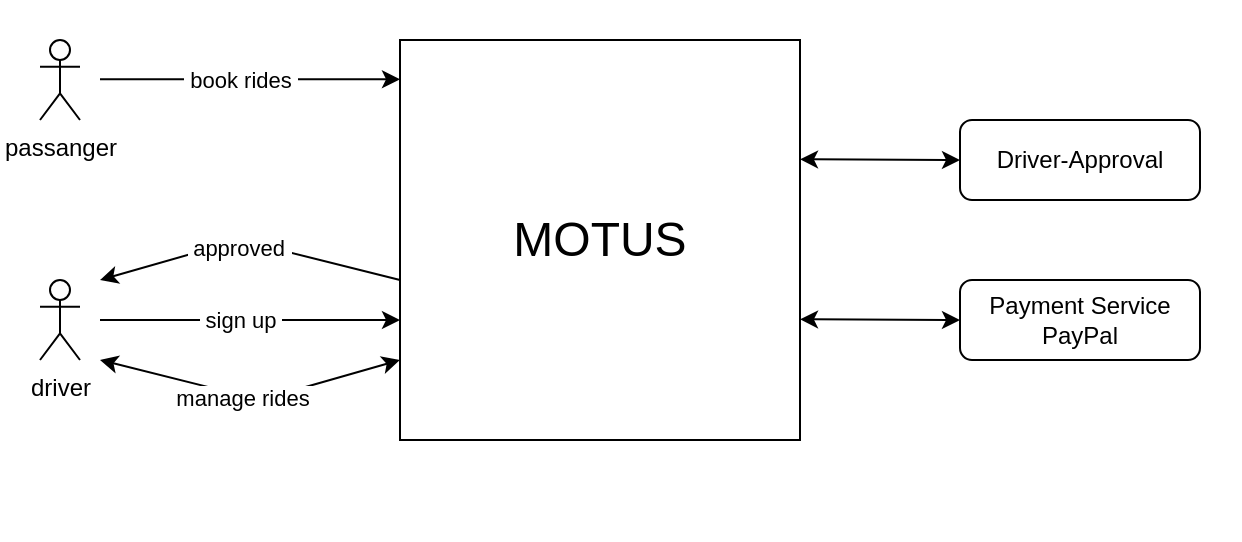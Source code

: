 <mxfile>
    <diagram id="OwBb2FLHapNeHacXhDFb" name="Page-1">
        <mxGraphModel dx="859" dy="366" grid="1" gridSize="10" guides="1" tooltips="1" connect="1" arrows="1" fold="1" page="1" pageScale="1" pageWidth="850" pageHeight="1100" math="0" shadow="0">
            <root>
                <mxCell id="0"/>
                <mxCell id="1" parent="0"/>
                <mxCell id="22" value="" style="rounded=0;whiteSpace=wrap;html=1;strokeColor=none;" parent="1" vertex="1">
                    <mxGeometry x="120" y="180" width="620" height="270" as="geometry"/>
                </mxCell>
                <mxCell id="2" value="&lt;font style=&quot;font-size: 24px;&quot;&gt;MOTUS&lt;/font&gt;" style="rounded=0;whiteSpace=wrap;html=1;" parent="1" vertex="1">
                    <mxGeometry x="320" y="200" width="200" height="200" as="geometry"/>
                </mxCell>
                <mxCell id="4" value="Driver-Approval" style="rounded=1;whiteSpace=wrap;html=1;" parent="1" vertex="1">
                    <mxGeometry x="600" y="240" width="120" height="40" as="geometry"/>
                </mxCell>
                <mxCell id="5" value="Payment Service&lt;br&gt;PayPal" style="rounded=1;whiteSpace=wrap;html=1;" parent="1" vertex="1">
                    <mxGeometry x="600" y="320" width="120" height="40" as="geometry"/>
                </mxCell>
                <mxCell id="6" value="driver" style="shape=umlActor;verticalLabelPosition=bottom;verticalAlign=top;html=1;outlineConnect=0;" parent="1" vertex="1">
                    <mxGeometry x="140" y="320" width="20" height="40" as="geometry"/>
                </mxCell>
                <mxCell id="8" value="passanger" style="shape=umlActor;verticalLabelPosition=bottom;verticalAlign=top;html=1;outlineConnect=0;" parent="1" vertex="1">
                    <mxGeometry x="140" y="200" width="20" height="40" as="geometry"/>
                </mxCell>
                <mxCell id="9" value="" style="endArrow=classic;startArrow=none;html=1;entryX=0;entryY=0.7;entryDx=0;entryDy=0;entryPerimeter=0;startFill=0;" parent="1" target="2" edge="1">
                    <mxGeometry width="50" height="50" relative="1" as="geometry">
                        <mxPoint x="170" y="340" as="sourcePoint"/>
                        <mxPoint x="520" y="330" as="targetPoint"/>
                    </mxGeometry>
                </mxCell>
                <mxCell id="10" value="&amp;nbsp;sign up&amp;nbsp;" style="edgeLabel;html=1;align=center;verticalAlign=middle;resizable=0;points=[];" parent="9" vertex="1" connectable="0">
                    <mxGeometry x="0.128" y="-3" relative="1" as="geometry">
                        <mxPoint x="-15" y="-3" as="offset"/>
                    </mxGeometry>
                </mxCell>
                <mxCell id="11" value="" style="endArrow=classic;startArrow=classic;html=1;entryX=0;entryY=0.7;entryDx=0;entryDy=0;entryPerimeter=0;" parent="1" edge="1">
                    <mxGeometry width="50" height="50" relative="1" as="geometry">
                        <mxPoint x="170" y="360.0" as="sourcePoint"/>
                        <mxPoint x="320" y="360.0" as="targetPoint"/>
                        <Array as="points">
                            <mxPoint x="250" y="380"/>
                        </Array>
                    </mxGeometry>
                </mxCell>
                <mxCell id="12" value="&amp;nbsp;manage rides&amp;nbsp;" style="edgeLabel;html=1;align=center;verticalAlign=middle;resizable=0;points=[];" parent="11" vertex="1" connectable="0">
                    <mxGeometry x="0.128" y="-3" relative="1" as="geometry">
                        <mxPoint x="-15" y="-3" as="offset"/>
                    </mxGeometry>
                </mxCell>
                <mxCell id="13" value="" style="endArrow=none;startArrow=classic;html=1;entryX=0;entryY=0.7;entryDx=0;entryDy=0;entryPerimeter=0;endFill=0;" parent="1" edge="1">
                    <mxGeometry width="50" height="50" relative="1" as="geometry">
                        <mxPoint x="170" y="320.0" as="sourcePoint"/>
                        <mxPoint x="320" y="320.0" as="targetPoint"/>
                        <Array as="points">
                            <mxPoint x="240" y="300"/>
                        </Array>
                    </mxGeometry>
                </mxCell>
                <mxCell id="14" value="&amp;nbsp;approved&amp;nbsp;" style="edgeLabel;html=1;align=center;verticalAlign=middle;resizable=0;points=[];" parent="13" vertex="1" connectable="0">
                    <mxGeometry x="0.128" y="-3" relative="1" as="geometry">
                        <mxPoint x="-15" y="-3" as="offset"/>
                    </mxGeometry>
                </mxCell>
                <mxCell id="15" value="" style="endArrow=classic;startArrow=none;html=1;entryX=0;entryY=0.7;entryDx=0;entryDy=0;entryPerimeter=0;startFill=0;" parent="1" edge="1">
                    <mxGeometry width="50" height="50" relative="1" as="geometry">
                        <mxPoint x="170" y="219.66" as="sourcePoint"/>
                        <mxPoint x="320" y="219.66" as="targetPoint"/>
                    </mxGeometry>
                </mxCell>
                <mxCell id="16" value="&amp;nbsp;book rides&amp;nbsp;" style="edgeLabel;html=1;align=center;verticalAlign=middle;resizable=0;points=[];" parent="15" vertex="1" connectable="0">
                    <mxGeometry x="0.128" y="-3" relative="1" as="geometry">
                        <mxPoint x="-15" y="-3" as="offset"/>
                    </mxGeometry>
                </mxCell>
                <mxCell id="19" value="" style="endArrow=classic;startArrow=classic;html=1;startFill=1;" parent="1" edge="1">
                    <mxGeometry width="50" height="50" relative="1" as="geometry">
                        <mxPoint x="520" y="339.66" as="sourcePoint"/>
                        <mxPoint x="600" y="340" as="targetPoint"/>
                    </mxGeometry>
                </mxCell>
                <mxCell id="21" value="" style="endArrow=classic;startArrow=classic;html=1;startFill=1;" parent="1" edge="1">
                    <mxGeometry width="50" height="50" relative="1" as="geometry">
                        <mxPoint x="520" y="259.66" as="sourcePoint"/>
                        <mxPoint x="600" y="260.0" as="targetPoint"/>
                    </mxGeometry>
                </mxCell>
            </root>
        </mxGraphModel>
    </diagram>
</mxfile>